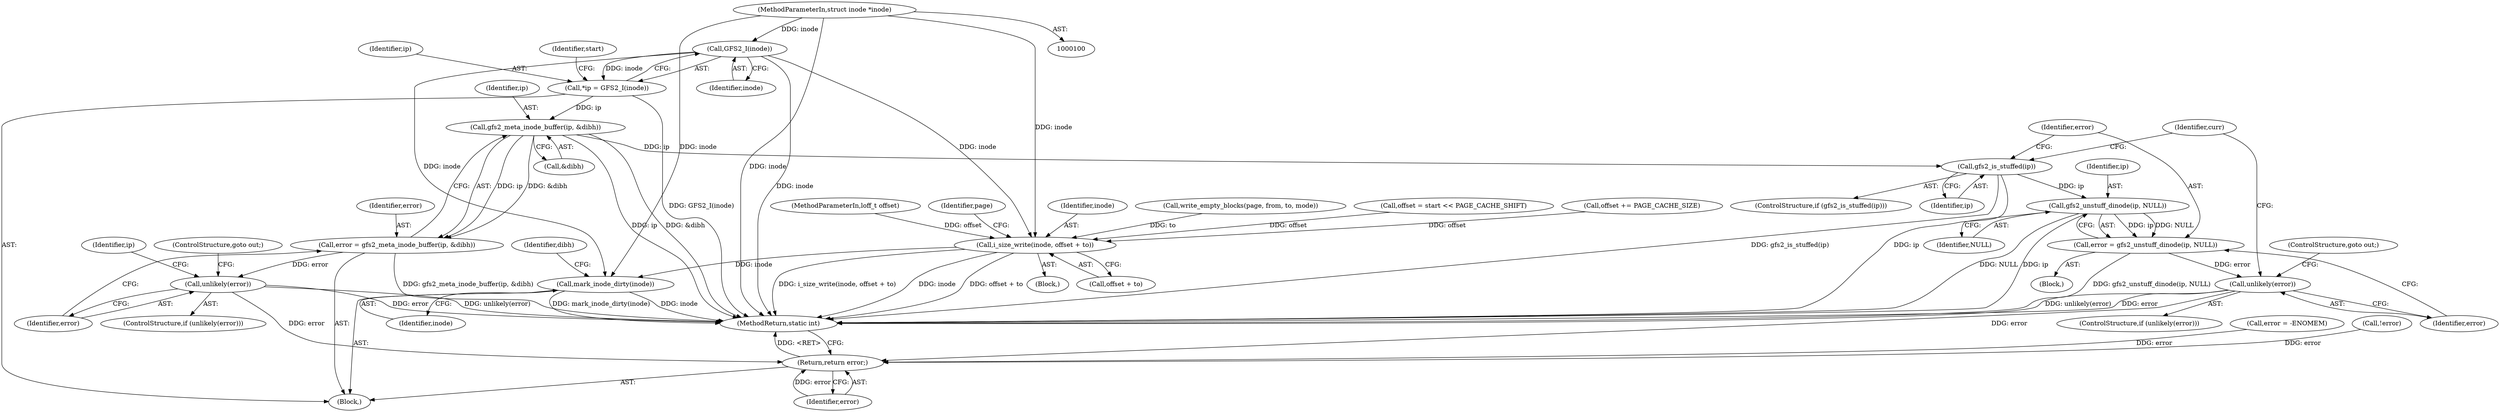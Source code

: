 digraph "0_linux_64dd153c83743af81f20924c6343652d731eeecb_1@pointer" {
"1000109" [label="(Call,GFS2_I(inode))"];
"1000101" [label="(MethodParameterIn,struct inode *inode)"];
"1000107" [label="(Call,*ip = GFS2_I(inode))"];
"1000155" [label="(Call,gfs2_meta_inode_buffer(ip, &dibh))"];
"1000153" [label="(Call,error = gfs2_meta_inode_buffer(ip, &dibh))"];
"1000160" [label="(Call,unlikely(error))"];
"1000275" [label="(Return,return error;)"];
"1000170" [label="(Call,gfs2_is_stuffed(ip))"];
"1000175" [label="(Call,gfs2_unstuff_dinode(ip, NULL))"];
"1000173" [label="(Call,error = gfs2_unstuff_dinode(ip, NULL))"];
"1000179" [label="(Call,unlikely(error))"];
"1000250" [label="(Call,i_size_write(inode, offset + to))"];
"1000270" [label="(Call,mark_inode_dirty(inode))"];
"1000105" [label="(Block,)"];
"1000161" [label="(Identifier,error)"];
"1000178" [label="(ControlStructure,if (unlikely(error)))"];
"1000277" [label="(MethodReturn,static int)"];
"1000157" [label="(Call,&dibh)"];
"1000171" [label="(Identifier,ip)"];
"1000251" [label="(Identifier,inode)"];
"1000115" [label="(Identifier,start)"];
"1000160" [label="(Call,unlikely(error))"];
"1000108" [label="(Identifier,ip)"];
"1000275" [label="(Return,return error;)"];
"1000169" [label="(ControlStructure,if (gfs2_is_stuffed(ip)))"];
"1000273" [label="(Identifier,dibh)"];
"1000276" [label="(Identifier,error)"];
"1000170" [label="(Call,gfs2_is_stuffed(ip))"];
"1000228" [label="(Call,write_empty_blocks(page, from, to, mode))"];
"1000156" [label="(Identifier,ip)"];
"1000180" [label="(Identifier,error)"];
"1000153" [label="(Call,error = gfs2_meta_inode_buffer(ip, &dibh))"];
"1000165" [label="(Identifier,ip)"];
"1000174" [label="(Identifier,error)"];
"1000249" [label="(Block,)"];
"1000250" [label="(Call,i_size_write(inode, offset + to))"];
"1000214" [label="(Call,error = -ENOMEM)"];
"1000110" [label="(Identifier,inode)"];
"1000270" [label="(Call,mark_inode_dirty(inode))"];
"1000183" [label="(Identifier,curr)"];
"1000179" [label="(Call,unlikely(error))"];
"1000173" [label="(Call,error = gfs2_unstuff_dinode(ip, NULL))"];
"1000155" [label="(Call,gfs2_meta_inode_buffer(ip, &dibh))"];
"1000159" [label="(ControlStructure,if (unlikely(error)))"];
"1000271" [label="(Identifier,inode)"];
"1000181" [label="(ControlStructure,goto out;)"];
"1000162" [label="(ControlStructure,goto out;)"];
"1000176" [label="(Identifier,ip)"];
"1000185" [label="(Call,offset = start << PAGE_CACHE_SHIFT)"];
"1000101" [label="(MethodParameterIn,struct inode *inode)"];
"1000154" [label="(Identifier,error)"];
"1000235" [label="(Call,!error)"];
"1000175" [label="(Call,gfs2_unstuff_dinode(ip, NULL))"];
"1000264" [label="(Call,offset += PAGE_CACHE_SIZE)"];
"1000102" [label="(MethodParameterIn,loff_t offset)"];
"1000256" [label="(Identifier,page)"];
"1000109" [label="(Call,GFS2_I(inode))"];
"1000107" [label="(Call,*ip = GFS2_I(inode))"];
"1000252" [label="(Call,offset + to)"];
"1000177" [label="(Identifier,NULL)"];
"1000172" [label="(Block,)"];
"1000109" -> "1000107"  [label="AST: "];
"1000109" -> "1000110"  [label="CFG: "];
"1000110" -> "1000109"  [label="AST: "];
"1000107" -> "1000109"  [label="CFG: "];
"1000109" -> "1000277"  [label="DDG: inode"];
"1000109" -> "1000107"  [label="DDG: inode"];
"1000101" -> "1000109"  [label="DDG: inode"];
"1000109" -> "1000250"  [label="DDG: inode"];
"1000109" -> "1000270"  [label="DDG: inode"];
"1000101" -> "1000100"  [label="AST: "];
"1000101" -> "1000277"  [label="DDG: inode"];
"1000101" -> "1000250"  [label="DDG: inode"];
"1000101" -> "1000270"  [label="DDG: inode"];
"1000107" -> "1000105"  [label="AST: "];
"1000108" -> "1000107"  [label="AST: "];
"1000115" -> "1000107"  [label="CFG: "];
"1000107" -> "1000277"  [label="DDG: GFS2_I(inode)"];
"1000107" -> "1000155"  [label="DDG: ip"];
"1000155" -> "1000153"  [label="AST: "];
"1000155" -> "1000157"  [label="CFG: "];
"1000156" -> "1000155"  [label="AST: "];
"1000157" -> "1000155"  [label="AST: "];
"1000153" -> "1000155"  [label="CFG: "];
"1000155" -> "1000277"  [label="DDG: &dibh"];
"1000155" -> "1000277"  [label="DDG: ip"];
"1000155" -> "1000153"  [label="DDG: ip"];
"1000155" -> "1000153"  [label="DDG: &dibh"];
"1000155" -> "1000170"  [label="DDG: ip"];
"1000153" -> "1000105"  [label="AST: "];
"1000154" -> "1000153"  [label="AST: "];
"1000161" -> "1000153"  [label="CFG: "];
"1000153" -> "1000277"  [label="DDG: gfs2_meta_inode_buffer(ip, &dibh)"];
"1000153" -> "1000160"  [label="DDG: error"];
"1000160" -> "1000159"  [label="AST: "];
"1000160" -> "1000161"  [label="CFG: "];
"1000161" -> "1000160"  [label="AST: "];
"1000162" -> "1000160"  [label="CFG: "];
"1000165" -> "1000160"  [label="CFG: "];
"1000160" -> "1000277"  [label="DDG: unlikely(error)"];
"1000160" -> "1000277"  [label="DDG: error"];
"1000160" -> "1000275"  [label="DDG: error"];
"1000275" -> "1000105"  [label="AST: "];
"1000275" -> "1000276"  [label="CFG: "];
"1000276" -> "1000275"  [label="AST: "];
"1000277" -> "1000275"  [label="CFG: "];
"1000275" -> "1000277"  [label="DDG: <RET>"];
"1000276" -> "1000275"  [label="DDG: error"];
"1000235" -> "1000275"  [label="DDG: error"];
"1000179" -> "1000275"  [label="DDG: error"];
"1000214" -> "1000275"  [label="DDG: error"];
"1000170" -> "1000169"  [label="AST: "];
"1000170" -> "1000171"  [label="CFG: "];
"1000171" -> "1000170"  [label="AST: "];
"1000174" -> "1000170"  [label="CFG: "];
"1000183" -> "1000170"  [label="CFG: "];
"1000170" -> "1000277"  [label="DDG: ip"];
"1000170" -> "1000277"  [label="DDG: gfs2_is_stuffed(ip)"];
"1000170" -> "1000175"  [label="DDG: ip"];
"1000175" -> "1000173"  [label="AST: "];
"1000175" -> "1000177"  [label="CFG: "];
"1000176" -> "1000175"  [label="AST: "];
"1000177" -> "1000175"  [label="AST: "];
"1000173" -> "1000175"  [label="CFG: "];
"1000175" -> "1000277"  [label="DDG: ip"];
"1000175" -> "1000277"  [label="DDG: NULL"];
"1000175" -> "1000173"  [label="DDG: ip"];
"1000175" -> "1000173"  [label="DDG: NULL"];
"1000173" -> "1000172"  [label="AST: "];
"1000174" -> "1000173"  [label="AST: "];
"1000180" -> "1000173"  [label="CFG: "];
"1000173" -> "1000277"  [label="DDG: gfs2_unstuff_dinode(ip, NULL)"];
"1000173" -> "1000179"  [label="DDG: error"];
"1000179" -> "1000178"  [label="AST: "];
"1000179" -> "1000180"  [label="CFG: "];
"1000180" -> "1000179"  [label="AST: "];
"1000181" -> "1000179"  [label="CFG: "];
"1000183" -> "1000179"  [label="CFG: "];
"1000179" -> "1000277"  [label="DDG: unlikely(error)"];
"1000179" -> "1000277"  [label="DDG: error"];
"1000250" -> "1000249"  [label="AST: "];
"1000250" -> "1000252"  [label="CFG: "];
"1000251" -> "1000250"  [label="AST: "];
"1000252" -> "1000250"  [label="AST: "];
"1000256" -> "1000250"  [label="CFG: "];
"1000250" -> "1000277"  [label="DDG: inode"];
"1000250" -> "1000277"  [label="DDG: offset + to"];
"1000250" -> "1000277"  [label="DDG: i_size_write(inode, offset + to)"];
"1000185" -> "1000250"  [label="DDG: offset"];
"1000264" -> "1000250"  [label="DDG: offset"];
"1000102" -> "1000250"  [label="DDG: offset"];
"1000228" -> "1000250"  [label="DDG: to"];
"1000250" -> "1000270"  [label="DDG: inode"];
"1000270" -> "1000105"  [label="AST: "];
"1000270" -> "1000271"  [label="CFG: "];
"1000271" -> "1000270"  [label="AST: "];
"1000273" -> "1000270"  [label="CFG: "];
"1000270" -> "1000277"  [label="DDG: mark_inode_dirty(inode)"];
"1000270" -> "1000277"  [label="DDG: inode"];
}
